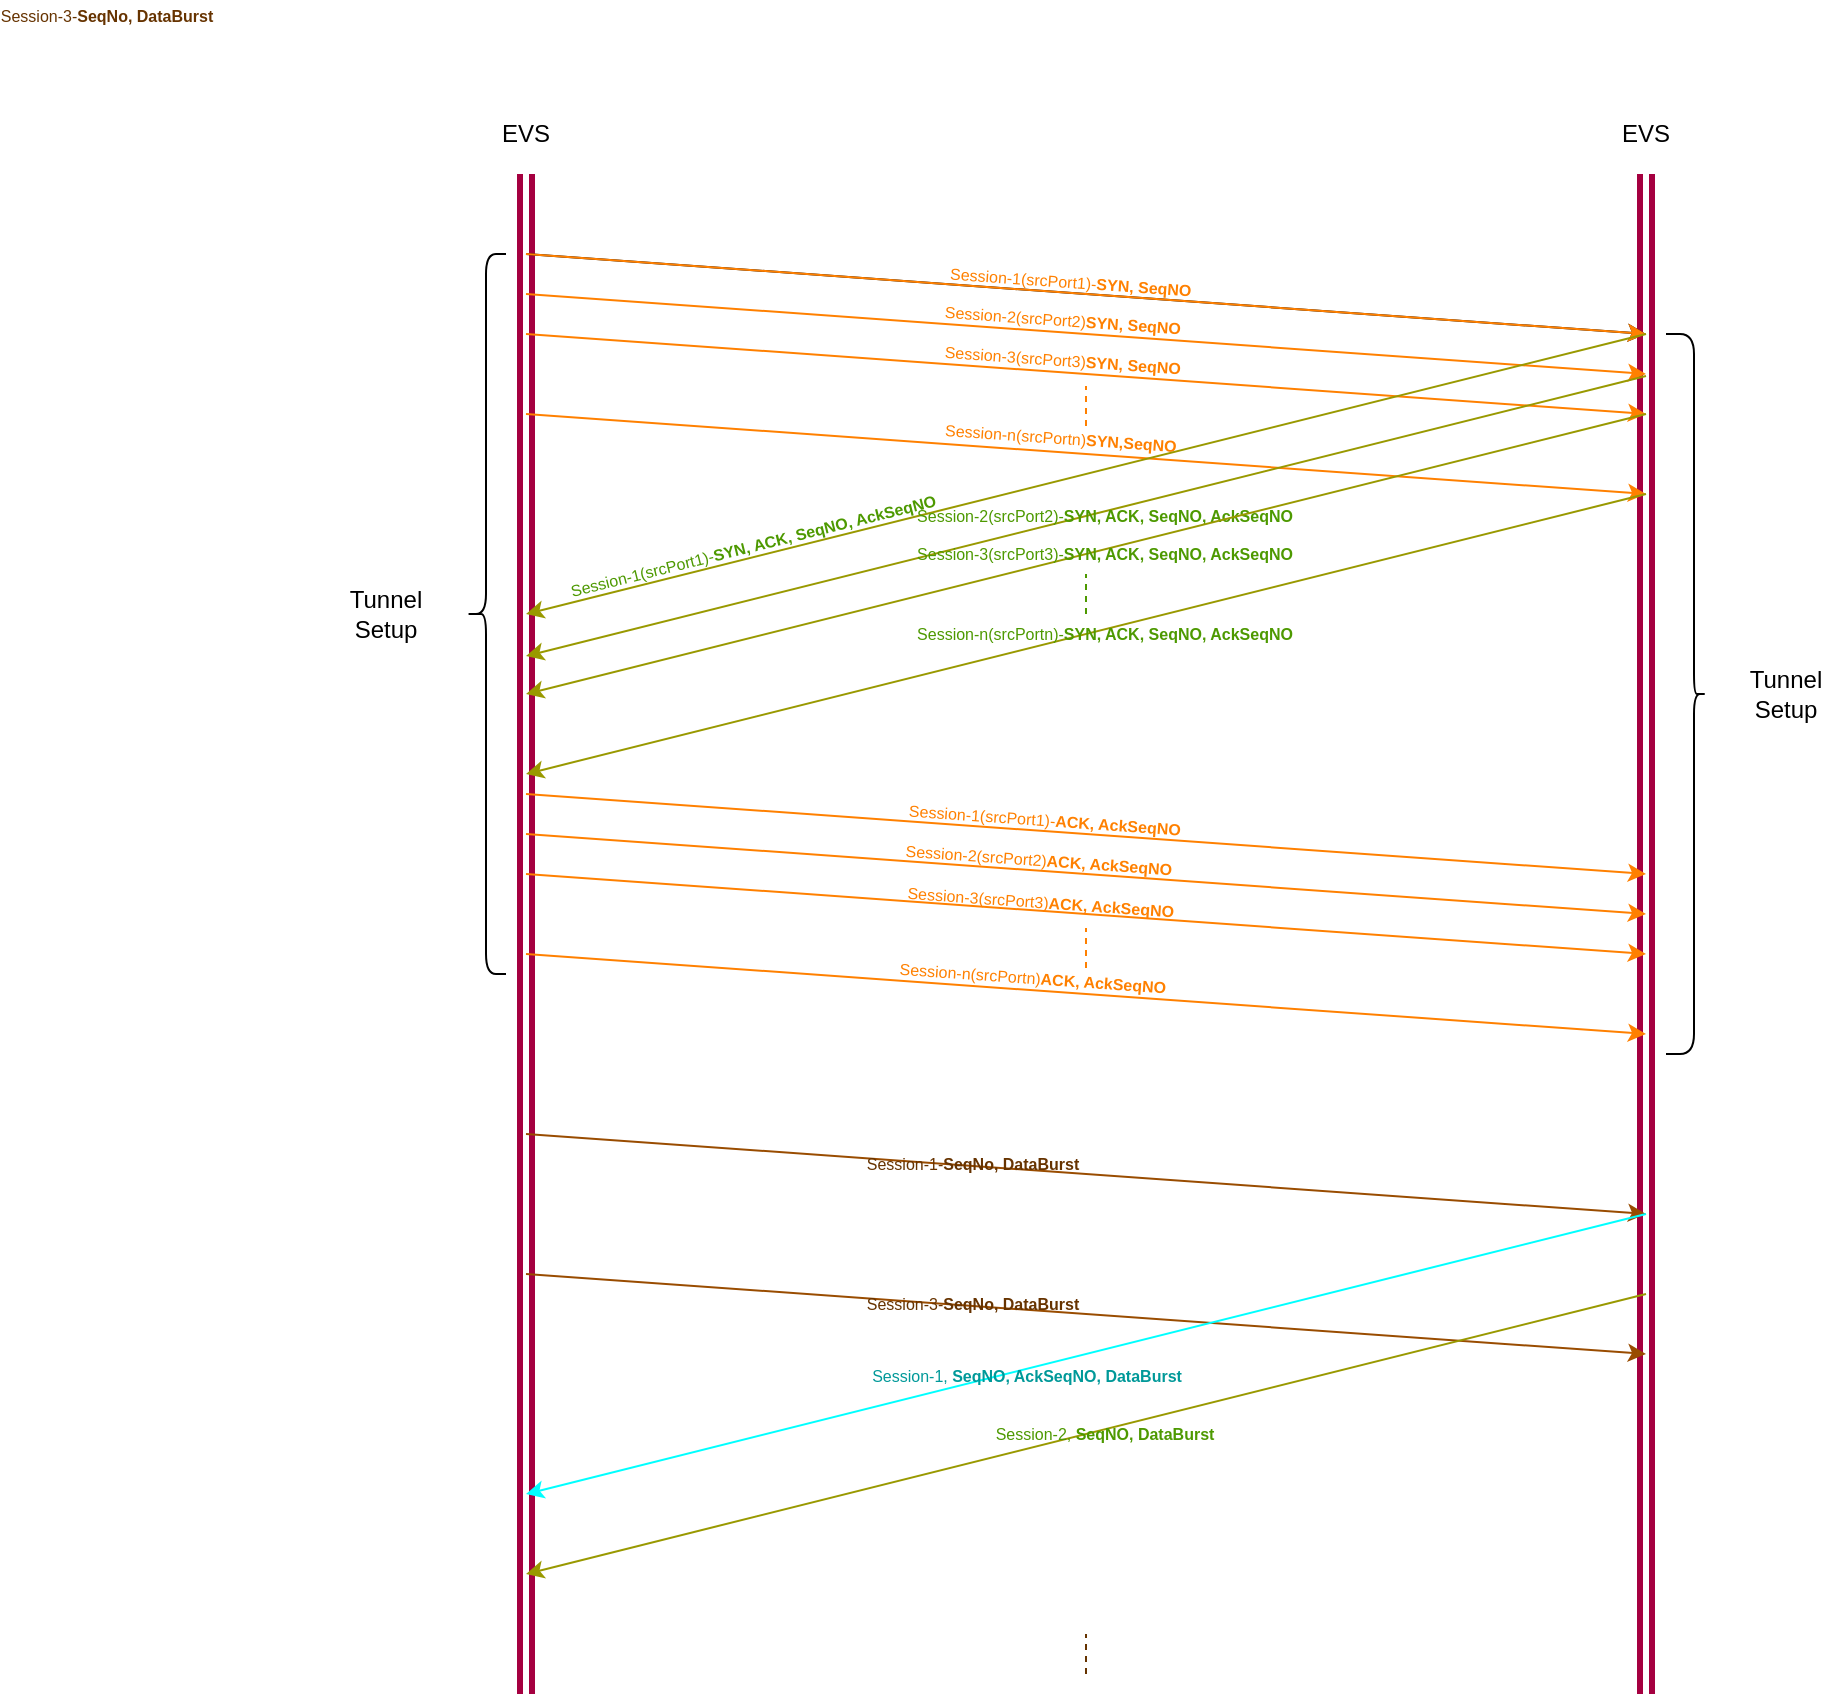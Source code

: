 <mxfile version="12.9.10" type="github">
  <diagram id="DGuxC2egyGF5mKbaKbJq" name="Page-1">
    <mxGraphModel dx="1867" dy="1300" grid="1" gridSize="10" guides="1" tooltips="1" connect="1" arrows="1" fold="1" page="1" pageScale="1" pageWidth="1100" pageHeight="850" math="0" shadow="0">
      <root>
        <mxCell id="0" />
        <mxCell id="1" parent="0" />
        <mxCell id="kNCdPxVCbltuEIP-QBrs-1" value="" style="shape=link;html=1;strokeWidth=3;fillColor=#d80073;strokeColor=#A50040;" edge="1" parent="1">
          <mxGeometry width="50" height="50" relative="1" as="geometry">
            <mxPoint x="210" y="840" as="sourcePoint" />
            <mxPoint x="210" y="80" as="targetPoint" />
          </mxGeometry>
        </mxCell>
        <mxCell id="kNCdPxVCbltuEIP-QBrs-2" value="" style="shape=link;html=1;strokeWidth=3;fillColor=#d80073;strokeColor=#A50040;" edge="1" parent="1">
          <mxGeometry width="50" height="50" relative="1" as="geometry">
            <mxPoint x="770" y="840" as="sourcePoint" />
            <mxPoint x="770" y="80" as="targetPoint" />
          </mxGeometry>
        </mxCell>
        <mxCell id="kNCdPxVCbltuEIP-QBrs-3" value="" style="endArrow=classic;html=1;strokeColor=#000000;strokeWidth=1;" edge="1" parent="1">
          <mxGeometry width="50" height="50" relative="1" as="geometry">
            <mxPoint x="210" y="120" as="sourcePoint" />
            <mxPoint x="770" y="160" as="targetPoint" />
          </mxGeometry>
        </mxCell>
        <mxCell id="kNCdPxVCbltuEIP-QBrs-4" value="" style="endArrow=classic;html=1;strokeColor=#FF8000;strokeWidth=1;" edge="1" parent="1">
          <mxGeometry width="50" height="50" relative="1" as="geometry">
            <mxPoint x="210" y="120" as="sourcePoint" />
            <mxPoint x="770" y="160" as="targetPoint" />
          </mxGeometry>
        </mxCell>
        <mxCell id="kNCdPxVCbltuEIP-QBrs-9" value="&lt;font style=&quot;font-size: 8px&quot; color=&quot;#ff8000&quot;&gt;Session-1(srcPort1)-&lt;b&gt;SYN, SeqNO&lt;/b&gt;&lt;/font&gt;" style="text;html=1;align=center;verticalAlign=middle;resizable=0;points=[];rotation=4;" vertex="1" connectable="0" parent="kNCdPxVCbltuEIP-QBrs-4">
          <mxGeometry x="-0.03" y="1" relative="1" as="geometry">
            <mxPoint y="-6" as="offset" />
          </mxGeometry>
        </mxCell>
        <mxCell id="kNCdPxVCbltuEIP-QBrs-5" value="" style="endArrow=classic;html=1;strokeColor=#FF8000;strokeWidth=1;" edge="1" parent="1">
          <mxGeometry width="50" height="50" relative="1" as="geometry">
            <mxPoint x="210" y="140" as="sourcePoint" />
            <mxPoint x="770" y="180" as="targetPoint" />
          </mxGeometry>
        </mxCell>
        <mxCell id="kNCdPxVCbltuEIP-QBrs-10" value="&lt;font color=&quot;#ff8000&quot;&gt;&lt;span style=&quot;font-size: 8px&quot;&gt;Session-2(srcPort2)&lt;/span&gt;&lt;b style=&quot;font-size: 8px&quot;&gt;SYN, SeqNO&lt;/b&gt;&lt;/font&gt;&lt;span style=&quot;font-size: 8px&quot;&gt;&lt;br&gt;&lt;/span&gt;" style="text;html=1;align=center;verticalAlign=middle;resizable=0;points=[];rotation=4;" vertex="1" connectable="0" parent="kNCdPxVCbltuEIP-QBrs-5">
          <mxGeometry x="-0.044" y="-1" relative="1" as="geometry">
            <mxPoint y="-8" as="offset" />
          </mxGeometry>
        </mxCell>
        <mxCell id="kNCdPxVCbltuEIP-QBrs-6" value="" style="endArrow=classic;html=1;strokeColor=#FF8000;strokeWidth=1;" edge="1" parent="1">
          <mxGeometry width="50" height="50" relative="1" as="geometry">
            <mxPoint x="210" y="160" as="sourcePoint" />
            <mxPoint x="770" y="200" as="targetPoint" />
          </mxGeometry>
        </mxCell>
        <mxCell id="kNCdPxVCbltuEIP-QBrs-11" value="&lt;font color=&quot;#ff8000&quot;&gt;&lt;span style=&quot;font-size: 8px&quot;&gt;Session-3(srcPort3)&lt;/span&gt;&lt;b style=&quot;font-size: 8px&quot;&gt;SYN, SeqNO&lt;/b&gt;&lt;/font&gt;" style="text;html=1;align=center;verticalAlign=middle;resizable=0;points=[];rotation=4;" vertex="1" connectable="0" parent="kNCdPxVCbltuEIP-QBrs-6">
          <mxGeometry x="-0.084" y="-1" relative="1" as="geometry">
            <mxPoint x="11" y="-8" as="offset" />
          </mxGeometry>
        </mxCell>
        <mxCell id="kNCdPxVCbltuEIP-QBrs-7" value="" style="endArrow=classic;html=1;strokeColor=#FF8000;strokeWidth=1;" edge="1" parent="1">
          <mxGeometry width="50" height="50" relative="1" as="geometry">
            <mxPoint x="210" y="200" as="sourcePoint" />
            <mxPoint x="770" y="240" as="targetPoint" />
          </mxGeometry>
        </mxCell>
        <mxCell id="kNCdPxVCbltuEIP-QBrs-12" value="&lt;font color=&quot;#ff8000&quot;&gt;&lt;span style=&quot;font-size: 8px&quot;&gt;Session-n(srcPortn)&lt;/span&gt;&lt;b style=&quot;font-size: 8px&quot;&gt;SYN,SeqNO&lt;/b&gt;&lt;/font&gt;" style="text;html=1;align=center;verticalAlign=middle;resizable=0;points=[];rotation=4;" vertex="1" connectable="0" parent="kNCdPxVCbltuEIP-QBrs-7">
          <mxGeometry x="-0.097" relative="1" as="geometry">
            <mxPoint x="14" y="-7" as="offset" />
          </mxGeometry>
        </mxCell>
        <mxCell id="kNCdPxVCbltuEIP-QBrs-8" value="" style="endArrow=none;dashed=1;html=1;strokeColor=#FF8000;strokeWidth=1;" edge="1" parent="1">
          <mxGeometry width="50" height="50" relative="1" as="geometry">
            <mxPoint x="490" y="206" as="sourcePoint" />
            <mxPoint x="490" y="186" as="targetPoint" />
          </mxGeometry>
        </mxCell>
        <mxCell id="kNCdPxVCbltuEIP-QBrs-14" value="" style="endArrow=classic;html=1;strokeColor=#999900;strokeWidth=1;" edge="1" parent="1">
          <mxGeometry width="50" height="50" relative="1" as="geometry">
            <mxPoint x="770" y="160" as="sourcePoint" />
            <mxPoint x="210" y="300" as="targetPoint" />
          </mxGeometry>
        </mxCell>
        <mxCell id="kNCdPxVCbltuEIP-QBrs-15" value="&lt;font style=&quot;font-size: 8px&quot; color=&quot;#4d9900&quot;&gt;Session-1(srcPort1)-&lt;b&gt;SYN, ACK, SeqNO, AckSeqNO&lt;/b&gt;&lt;/font&gt;" style="text;html=1;align=center;verticalAlign=middle;resizable=0;points=[];rotation=346;" vertex="1" connectable="0" parent="kNCdPxVCbltuEIP-QBrs-14">
          <mxGeometry x="-0.03" y="1" relative="1" as="geometry">
            <mxPoint x="-176" y="36" as="offset" />
          </mxGeometry>
        </mxCell>
        <mxCell id="kNCdPxVCbltuEIP-QBrs-18" value="" style="endArrow=classic;html=1;strokeColor=#999900;strokeWidth=1;" edge="1" parent="1">
          <mxGeometry width="50" height="50" relative="1" as="geometry">
            <mxPoint x="770" y="181" as="sourcePoint" />
            <mxPoint x="210" y="321" as="targetPoint" />
          </mxGeometry>
        </mxCell>
        <mxCell id="kNCdPxVCbltuEIP-QBrs-19" value="&lt;font style=&quot;font-size: 8px&quot; color=&quot;#4d9900&quot;&gt;Session-2(srcPort2)-&lt;b&gt;SYN, ACK, SeqNO, AckSeqNO&lt;/b&gt;&lt;/font&gt;" style="text;html=1;align=center;verticalAlign=middle;resizable=0;points=[];" vertex="1" connectable="0" parent="kNCdPxVCbltuEIP-QBrs-18">
          <mxGeometry x="-0.03" y="1" relative="1" as="geometry">
            <mxPoint as="offset" />
          </mxGeometry>
        </mxCell>
        <mxCell id="kNCdPxVCbltuEIP-QBrs-20" value="" style="endArrow=classic;html=1;strokeColor=#999900;strokeWidth=1;" edge="1" parent="1">
          <mxGeometry width="50" height="50" relative="1" as="geometry">
            <mxPoint x="770" y="200" as="sourcePoint" />
            <mxPoint x="210" y="340" as="targetPoint" />
          </mxGeometry>
        </mxCell>
        <mxCell id="kNCdPxVCbltuEIP-QBrs-21" value="&lt;font style=&quot;font-size: 8px&quot; color=&quot;#4d9900&quot;&gt;Session-3(srcPort3)-&lt;b&gt;SYN, ACK, SeqNO, AckSeqNO&lt;/b&gt;&lt;/font&gt;" style="text;html=1;align=center;verticalAlign=middle;resizable=0;points=[];" vertex="1" connectable="0" parent="kNCdPxVCbltuEIP-QBrs-20">
          <mxGeometry x="-0.03" y="1" relative="1" as="geometry">
            <mxPoint as="offset" />
          </mxGeometry>
        </mxCell>
        <mxCell id="kNCdPxVCbltuEIP-QBrs-22" value="" style="endArrow=none;dashed=1;html=1;strokeColor=#4D9900;strokeWidth=1;" edge="1" parent="1">
          <mxGeometry width="50" height="50" relative="1" as="geometry">
            <mxPoint x="490" y="300" as="sourcePoint" />
            <mxPoint x="490" y="280" as="targetPoint" />
          </mxGeometry>
        </mxCell>
        <mxCell id="kNCdPxVCbltuEIP-QBrs-23" value="" style="endArrow=classic;html=1;strokeColor=#999900;strokeWidth=1;" edge="1" parent="1">
          <mxGeometry width="50" height="50" relative="1" as="geometry">
            <mxPoint x="770" y="240" as="sourcePoint" />
            <mxPoint x="210" y="380" as="targetPoint" />
          </mxGeometry>
        </mxCell>
        <mxCell id="kNCdPxVCbltuEIP-QBrs-24" value="&lt;font style=&quot;font-size: 8px&quot; color=&quot;#4d9900&quot;&gt;Session-n(srcPortn)-&lt;b&gt;SYN, ACK, SeqNO, AckSeqNO&lt;/b&gt;&lt;/font&gt;" style="text;html=1;align=center;verticalAlign=middle;resizable=0;points=[];" vertex="1" connectable="0" parent="kNCdPxVCbltuEIP-QBrs-23">
          <mxGeometry x="-0.03" y="1" relative="1" as="geometry">
            <mxPoint as="offset" />
          </mxGeometry>
        </mxCell>
        <mxCell id="kNCdPxVCbltuEIP-QBrs-25" value="" style="endArrow=classic;html=1;strokeColor=#FF8000;strokeWidth=1;" edge="1" parent="1">
          <mxGeometry width="50" height="50" relative="1" as="geometry">
            <mxPoint x="210" y="390" as="sourcePoint" />
            <mxPoint x="770" y="430" as="targetPoint" />
          </mxGeometry>
        </mxCell>
        <mxCell id="kNCdPxVCbltuEIP-QBrs-26" value="&lt;font style=&quot;font-size: 8px&quot; color=&quot;#ff8000&quot;&gt;Session-1(srcPort1)-&lt;b&gt;ACK, AckSeqNO&lt;/b&gt;&lt;/font&gt;" style="text;html=1;align=center;verticalAlign=middle;resizable=0;points=[];rotation=4;" vertex="1" connectable="0" parent="kNCdPxVCbltuEIP-QBrs-25">
          <mxGeometry x="-0.03" y="1" relative="1" as="geometry">
            <mxPoint x="-13" y="-6.41" as="offset" />
          </mxGeometry>
        </mxCell>
        <mxCell id="kNCdPxVCbltuEIP-QBrs-27" value="" style="endArrow=classic;html=1;strokeColor=#FF8000;strokeWidth=1;" edge="1" parent="1">
          <mxGeometry width="50" height="50" relative="1" as="geometry">
            <mxPoint x="210" y="410" as="sourcePoint" />
            <mxPoint x="770" y="450" as="targetPoint" />
          </mxGeometry>
        </mxCell>
        <mxCell id="kNCdPxVCbltuEIP-QBrs-28" value="&lt;font color=&quot;#ff8000&quot;&gt;&lt;span style=&quot;font-size: 8px&quot;&gt;Session-2(srcPort2)&lt;b&gt;ACK, AckSeqNO&lt;/b&gt;&lt;/span&gt;&lt;/font&gt;&lt;span style=&quot;font-size: 8px&quot;&gt;&lt;br&gt;&lt;/span&gt;" style="text;html=1;align=center;verticalAlign=middle;resizable=0;points=[];rotation=4;" vertex="1" connectable="0" parent="kNCdPxVCbltuEIP-QBrs-27">
          <mxGeometry x="-0.044" y="-1" relative="1" as="geometry">
            <mxPoint x="-11.52" y="-8.11" as="offset" />
          </mxGeometry>
        </mxCell>
        <mxCell id="kNCdPxVCbltuEIP-QBrs-29" value="" style="endArrow=classic;html=1;strokeColor=#FF8000;strokeWidth=1;" edge="1" parent="1">
          <mxGeometry width="50" height="50" relative="1" as="geometry">
            <mxPoint x="210" y="430" as="sourcePoint" />
            <mxPoint x="770" y="470" as="targetPoint" />
          </mxGeometry>
        </mxCell>
        <mxCell id="kNCdPxVCbltuEIP-QBrs-30" value="&lt;font color=&quot;#ff8000&quot;&gt;&lt;span style=&quot;font-size: 8px&quot;&gt;Session-3(srcPort3)&lt;b&gt;ACK, AckSeqNO&lt;/b&gt;&lt;/span&gt;&lt;/font&gt;" style="text;html=1;align=center;verticalAlign=middle;resizable=0;points=[];rotation=4;" vertex="1" connectable="0" parent="kNCdPxVCbltuEIP-QBrs-29">
          <mxGeometry x="-0.084" y="-1" relative="1" as="geometry">
            <mxPoint y="-7" as="offset" />
          </mxGeometry>
        </mxCell>
        <mxCell id="kNCdPxVCbltuEIP-QBrs-31" value="" style="endArrow=classic;html=1;strokeColor=#FF8000;strokeWidth=1;" edge="1" parent="1">
          <mxGeometry width="50" height="50" relative="1" as="geometry">
            <mxPoint x="210" y="470" as="sourcePoint" />
            <mxPoint x="770" y="510" as="targetPoint" />
          </mxGeometry>
        </mxCell>
        <mxCell id="kNCdPxVCbltuEIP-QBrs-32" value="&lt;font color=&quot;#ff8000&quot;&gt;&lt;span style=&quot;font-size: 8px&quot;&gt;Session-n(srcPortn)&lt;b&gt;ACK, AckSeqNO&lt;/b&gt;&lt;/span&gt;&lt;/font&gt;" style="text;html=1;align=center;verticalAlign=middle;resizable=0;points=[];rotation=4;" vertex="1" connectable="0" parent="kNCdPxVCbltuEIP-QBrs-31">
          <mxGeometry x="-0.097" relative="1" as="geometry">
            <mxPoint y="-7" as="offset" />
          </mxGeometry>
        </mxCell>
        <mxCell id="kNCdPxVCbltuEIP-QBrs-33" value="" style="endArrow=none;dashed=1;html=1;strokeColor=#FF8000;strokeWidth=1;" edge="1" parent="1">
          <mxGeometry width="50" height="50" relative="1" as="geometry">
            <mxPoint x="490" y="477" as="sourcePoint" />
            <mxPoint x="490" y="457" as="targetPoint" />
          </mxGeometry>
        </mxCell>
        <mxCell id="kNCdPxVCbltuEIP-QBrs-34" value="" style="shape=curlyBracket;whiteSpace=wrap;html=1;rounded=1;" vertex="1" parent="1">
          <mxGeometry x="180" y="120" width="20" height="360" as="geometry" />
        </mxCell>
        <mxCell id="kNCdPxVCbltuEIP-QBrs-35" value="" style="shape=curlyBracket;whiteSpace=wrap;html=1;rounded=1;rotation=-180;size=0.3;" vertex="1" parent="1">
          <mxGeometry x="780" y="160" width="20" height="360" as="geometry" />
        </mxCell>
        <mxCell id="kNCdPxVCbltuEIP-QBrs-38" value="EVS" style="text;html=1;strokeColor=none;fillColor=none;align=center;verticalAlign=middle;whiteSpace=wrap;rounded=0;" vertex="1" parent="1">
          <mxGeometry x="190" y="50" width="40" height="20" as="geometry" />
        </mxCell>
        <mxCell id="kNCdPxVCbltuEIP-QBrs-39" value="EVS" style="text;html=1;strokeColor=none;fillColor=none;align=center;verticalAlign=middle;whiteSpace=wrap;rounded=0;" vertex="1" parent="1">
          <mxGeometry x="750" y="50" width="40" height="20" as="geometry" />
        </mxCell>
        <mxCell id="kNCdPxVCbltuEIP-QBrs-40" value="Tunnel&lt;br&gt;Setup" style="text;html=1;strokeColor=none;fillColor=none;align=center;verticalAlign=middle;whiteSpace=wrap;rounded=0;" vertex="1" parent="1">
          <mxGeometry x="820" y="330" width="40" height="20" as="geometry" />
        </mxCell>
        <mxCell id="kNCdPxVCbltuEIP-QBrs-41" value="Tunnel&lt;br&gt;Setup" style="text;html=1;strokeColor=none;fillColor=none;align=center;verticalAlign=middle;whiteSpace=wrap;rounded=0;" vertex="1" parent="1">
          <mxGeometry x="120" y="290" width="40" height="20" as="geometry" />
        </mxCell>
        <mxCell id="kNCdPxVCbltuEIP-QBrs-43" value="" style="endArrow=classic;html=1;strokeColor=#994C00;strokeWidth=1;" edge="1" parent="1">
          <mxGeometry width="50" height="50" relative="1" as="geometry">
            <mxPoint x="210" y="560" as="sourcePoint" />
            <mxPoint x="770" y="600" as="targetPoint" />
          </mxGeometry>
        </mxCell>
        <mxCell id="kNCdPxVCbltuEIP-QBrs-44" value="&lt;span style=&quot;font-size: 8px&quot;&gt;&lt;font color=&quot;#663300&quot;&gt;Session-1-&lt;b&gt;SeqNo, DataBurst&lt;/b&gt;&lt;/font&gt;&lt;/span&gt;" style="text;html=1;align=center;verticalAlign=middle;resizable=0;points=[];" vertex="1" connectable="0" parent="kNCdPxVCbltuEIP-QBrs-43">
          <mxGeometry x="-0.206" y="2" relative="1" as="geometry">
            <mxPoint as="offset" />
          </mxGeometry>
        </mxCell>
        <mxCell id="kNCdPxVCbltuEIP-QBrs-45" value="" style="endArrow=classic;html=1;strokeColor=#994C00;strokeWidth=1;" edge="1" parent="1">
          <mxGeometry width="50" height="50" relative="1" as="geometry">
            <mxPoint x="210" y="630" as="sourcePoint" />
            <mxPoint x="770" y="670" as="targetPoint" />
          </mxGeometry>
        </mxCell>
        <mxCell id="kNCdPxVCbltuEIP-QBrs-46" value="&lt;span style=&quot;font-size: 8px&quot;&gt;&lt;font color=&quot;#663300&quot;&gt;Session-3-&lt;b&gt;SeqNo, DataBurst&lt;/b&gt;&lt;/font&gt;&lt;/span&gt;" style="text;html=1;align=center;verticalAlign=middle;resizable=0;points=[];" vertex="1" connectable="0" parent="kNCdPxVCbltuEIP-QBrs-45">
          <mxGeometry x="-0.206" y="2" relative="1" as="geometry">
            <mxPoint as="offset" />
          </mxGeometry>
        </mxCell>
        <mxCell id="kNCdPxVCbltuEIP-QBrs-47" value="" style="endArrow=none;dashed=1;html=1;strokeColor=#663300;strokeWidth=1;" edge="1" parent="1">
          <mxGeometry width="50" height="50" relative="1" as="geometry">
            <mxPoint x="490" y="830" as="sourcePoint" />
            <mxPoint x="490" y="810" as="targetPoint" />
          </mxGeometry>
        </mxCell>
        <mxCell id="kNCdPxVCbltuEIP-QBrs-48" value="" style="endArrow=classic;html=1;strokeColor=#00FFFF;strokeWidth=1;" edge="1" parent="1">
          <mxGeometry width="50" height="50" relative="1" as="geometry">
            <mxPoint x="770" y="600" as="sourcePoint" />
            <mxPoint x="210" y="740" as="targetPoint" />
          </mxGeometry>
        </mxCell>
        <mxCell id="kNCdPxVCbltuEIP-QBrs-49" value="&lt;font style=&quot;font-size: 8px&quot; color=&quot;#009999&quot;&gt;Session-1,&lt;b&gt;&amp;nbsp;SeqNO, AckSeqNO, DataBurst&lt;/b&gt;&lt;/font&gt;" style="text;html=1;align=center;verticalAlign=middle;resizable=0;points=[];" vertex="1" connectable="0" parent="kNCdPxVCbltuEIP-QBrs-48">
          <mxGeometry x="-0.03" y="1" relative="1" as="geometry">
            <mxPoint x="-38.6" y="11.12" as="offset" />
          </mxGeometry>
        </mxCell>
        <mxCell id="kNCdPxVCbltuEIP-QBrs-50" value="&lt;span style=&quot;font-size: 8px&quot;&gt;&lt;font color=&quot;#663300&quot;&gt;Session-3-&lt;b&gt;SeqNo, DataBurst&lt;/b&gt;&lt;/font&gt;&lt;/span&gt;" style="text;html=1;align=center;verticalAlign=middle;resizable=0;points=[];" vertex="1" connectable="0" parent="1">
          <mxGeometry x="-0.206" y="2" relative="1" as="geometry">
            <mxPoint as="offset" />
          </mxGeometry>
        </mxCell>
        <mxCell id="kNCdPxVCbltuEIP-QBrs-51" value="" style="endArrow=classic;html=1;strokeColor=#999900;strokeWidth=1;" edge="1" parent="1">
          <mxGeometry width="50" height="50" relative="1" as="geometry">
            <mxPoint x="770" y="640" as="sourcePoint" />
            <mxPoint x="210" y="780" as="targetPoint" />
          </mxGeometry>
        </mxCell>
        <mxCell id="kNCdPxVCbltuEIP-QBrs-52" value="&lt;font style=&quot;font-size: 8px&quot; color=&quot;#4d9900&quot;&gt;Session-2,&lt;b&gt;&amp;nbsp;SeqNO, DataBurst&lt;/b&gt;&lt;/font&gt;" style="text;html=1;align=center;verticalAlign=middle;resizable=0;points=[];" vertex="1" connectable="0" parent="kNCdPxVCbltuEIP-QBrs-51">
          <mxGeometry x="-0.03" y="1" relative="1" as="geometry">
            <mxPoint as="offset" />
          </mxGeometry>
        </mxCell>
      </root>
    </mxGraphModel>
  </diagram>
</mxfile>
